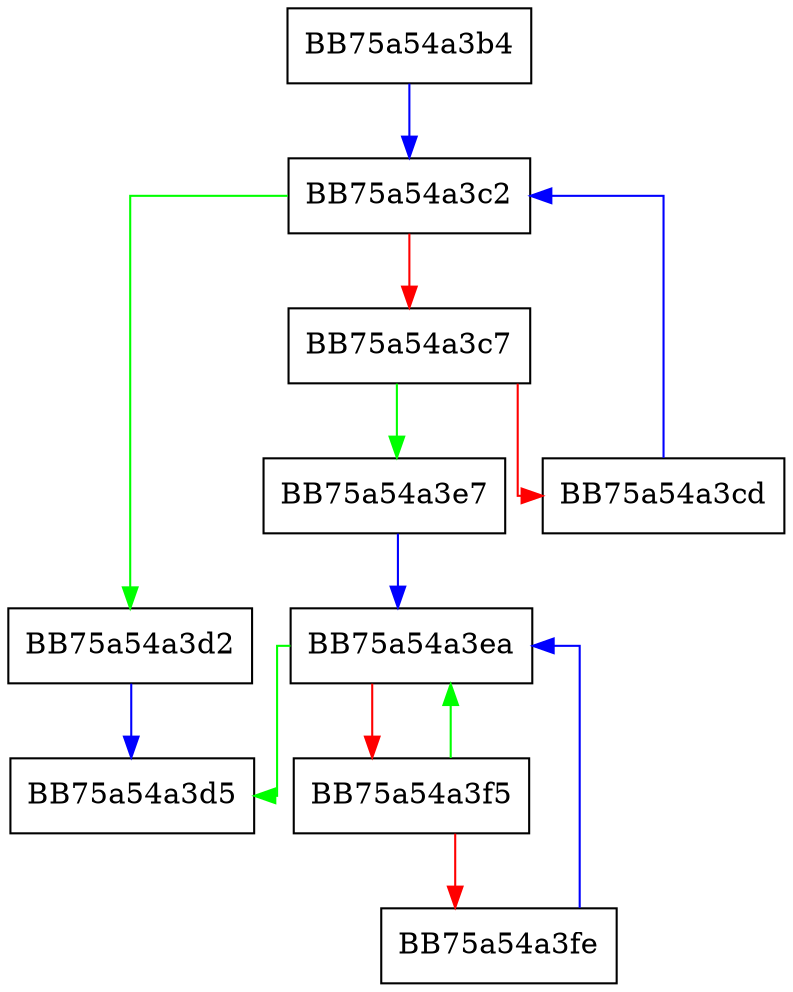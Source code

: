 digraph Detach {
  node [shape="box"];
  graph [splines=ortho];
  BB75a54a3b4 -> BB75a54a3c2 [color="blue"];
  BB75a54a3c2 -> BB75a54a3d2 [color="green"];
  BB75a54a3c2 -> BB75a54a3c7 [color="red"];
  BB75a54a3c7 -> BB75a54a3e7 [color="green"];
  BB75a54a3c7 -> BB75a54a3cd [color="red"];
  BB75a54a3cd -> BB75a54a3c2 [color="blue"];
  BB75a54a3d2 -> BB75a54a3d5 [color="blue"];
  BB75a54a3e7 -> BB75a54a3ea [color="blue"];
  BB75a54a3ea -> BB75a54a3d5 [color="green"];
  BB75a54a3ea -> BB75a54a3f5 [color="red"];
  BB75a54a3f5 -> BB75a54a3ea [color="green"];
  BB75a54a3f5 -> BB75a54a3fe [color="red"];
  BB75a54a3fe -> BB75a54a3ea [color="blue"];
}